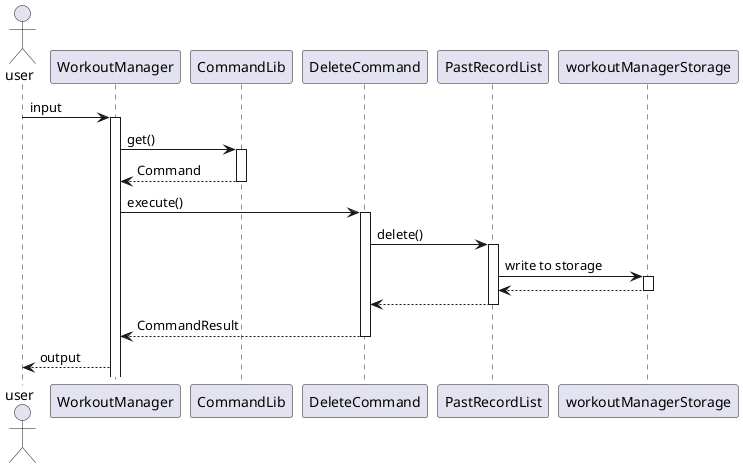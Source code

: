 @startuml
actor user
user -> WorkoutManager : input
activate WorkoutManager

WorkoutManager -> CommandLib : get()
activate CommandLib
CommandLib --> WorkoutManager : Command
deactivate CommandLib

WorkoutManager -> DeleteCommand : execute()
activate DeleteCommand

DeleteCommand -> PastRecordList : delete()
activate PastRecordList
PastRecordList -> workoutManagerStorage: write to storage
activate workoutManagerStorage
workoutManagerStorage --> PastRecordList
deactivate workoutManagerStorage
PastRecordList --> DeleteCommand
deactivate PastRecordList

DeleteCommand --> WorkoutManager : CommandResult
deactivate DeleteCommand

WorkoutManager -->  user : output

@enduml